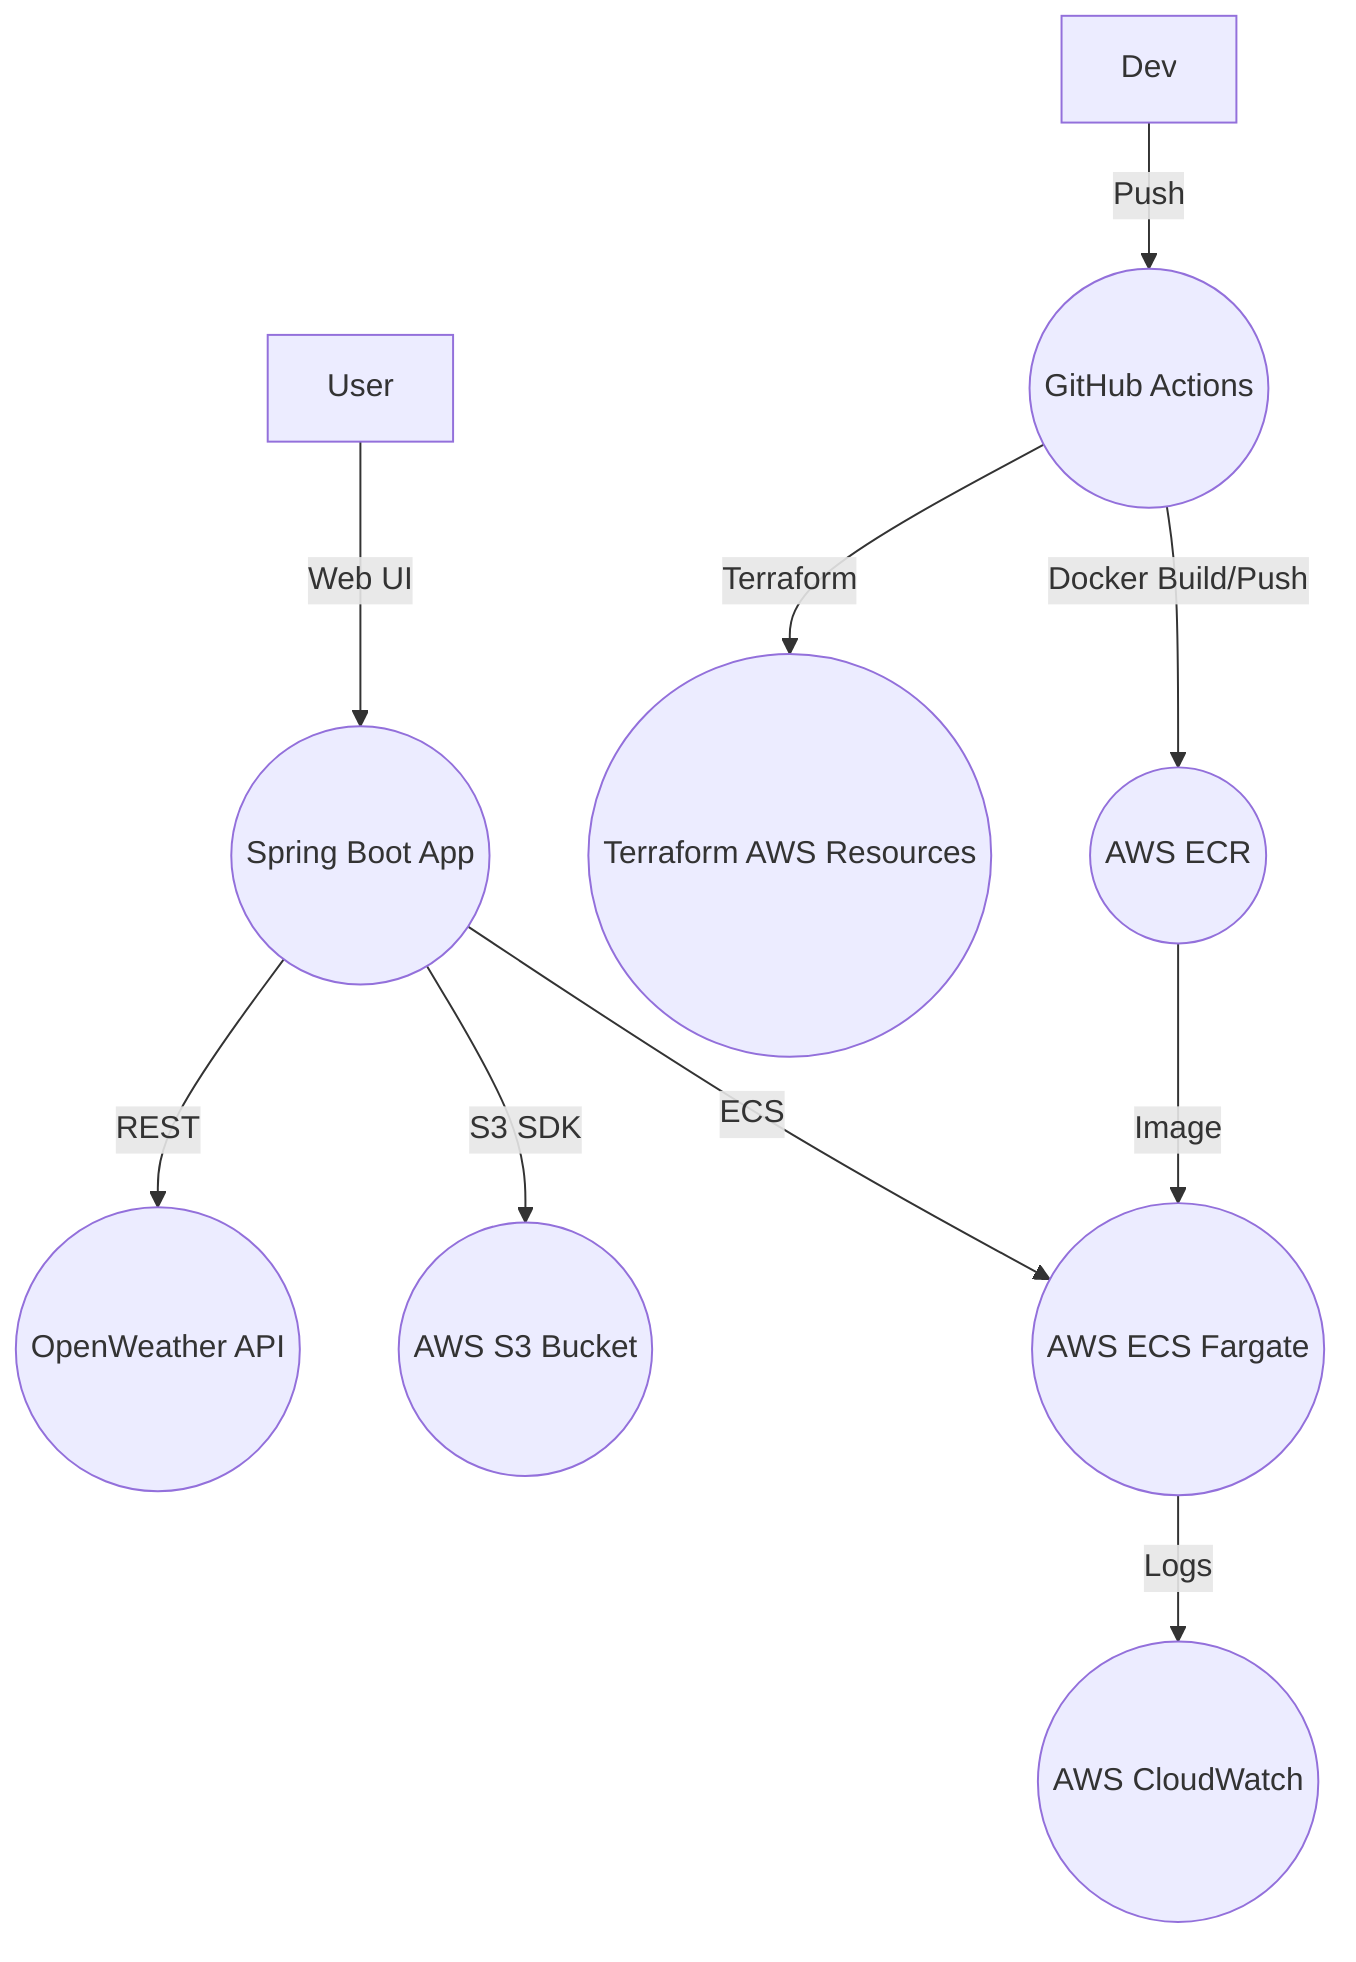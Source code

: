 graph TD;
    User-->|Web UI|SpringBootApp((Spring Boot App))
    SpringBootApp-->|REST|OpenWeatherAPI((OpenWeather API))
    SpringBootApp-->|S3 SDK|S3Bucket((AWS S3 Bucket))
    SpringBootApp-->|ECS|ECSCluster((AWS ECS Fargate))
    ECSCluster-->|Logs|CloudWatch((AWS CloudWatch))
    Dev-->|Push|GitHubActions((GitHub Actions))
    GitHubActions-->|Terraform|AWSInfra((Terraform AWS Resources))
    GitHubActions-->|Docker Build/Push|ECR((AWS ECR))
    ECR-->|Image|ECSCluster